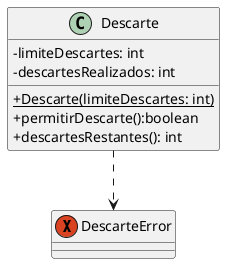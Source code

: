 @startuml
skinparam classAttributeIconSize 0
exception DescarteError

class Descarte {
    -limiteDescartes: int
    -descartesRealizados: int
    +{static}Descarte(limiteDescartes: int)
    +permitirDescarte():boolean
    +descartesRestantes(): int
}

Descarte ..> DescarteError
@enduml